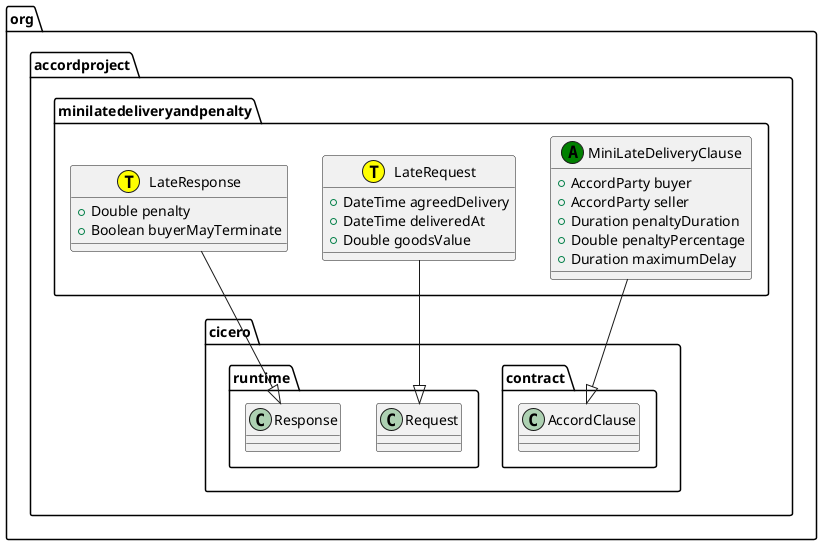 @startuml
class org.accordproject.minilatedeliveryandpenalty.MiniLateDeliveryClause << (A,green) >> {
   + AccordParty buyer
   + AccordParty seller
   + Duration penaltyDuration
   + Double penaltyPercentage
   + Duration maximumDelay
}
org.accordproject.minilatedeliveryandpenalty.MiniLateDeliveryClause --|> org.accordproject.cicero.contract.AccordClause
class org.accordproject.minilatedeliveryandpenalty.LateRequest << (T,yellow) >> {
   + DateTime agreedDelivery
   + DateTime deliveredAt
   + Double goodsValue
}
org.accordproject.minilatedeliveryandpenalty.LateRequest --|> org.accordproject.cicero.runtime.Request
class org.accordproject.minilatedeliveryandpenalty.LateResponse << (T,yellow) >> {
   + Double penalty
   + Boolean buyerMayTerminate
}
org.accordproject.minilatedeliveryandpenalty.LateResponse --|> org.accordproject.cicero.runtime.Response
@enduml

